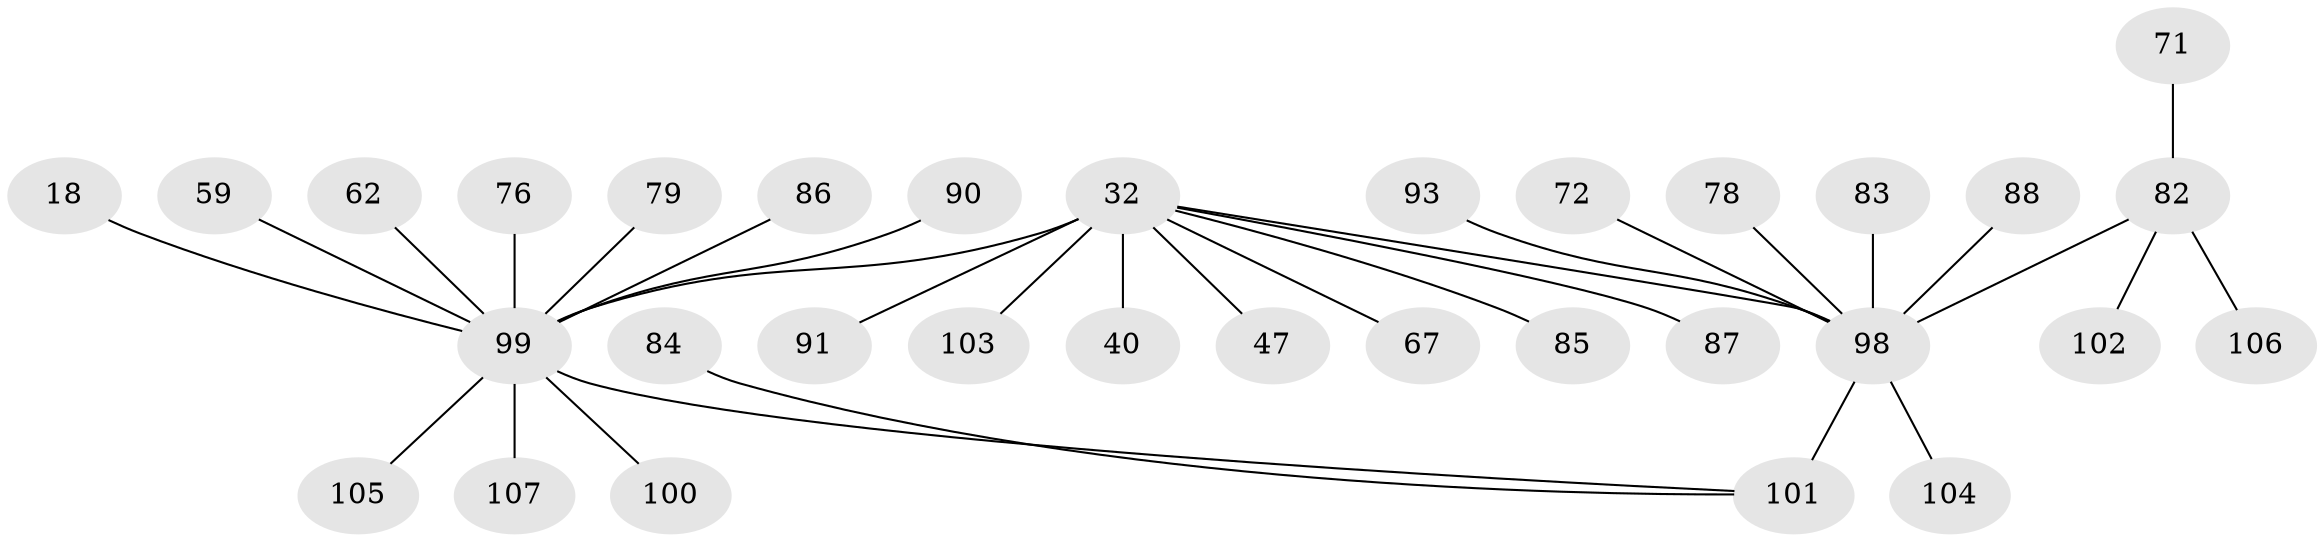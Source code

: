 // original degree distribution, {9: 0.009345794392523364, 3: 0.18691588785046728, 5: 0.028037383177570093, 7: 0.009345794392523364, 6: 0.028037383177570093, 2: 0.3177570093457944, 1: 0.40186915887850466, 4: 0.018691588785046728}
// Generated by graph-tools (version 1.1) at 2025/45/03/04/25 21:45:45]
// undirected, 32 vertices, 32 edges
graph export_dot {
graph [start="1"]
  node [color=gray90,style=filled];
  18;
  32 [super="+2+3"];
  40 [super="+26"];
  47;
  59 [super="+8+12"];
  62;
  67 [super="+20"];
  71;
  72 [super="+56"];
  76;
  78 [super="+74"];
  79;
  82 [super="+30+31"];
  83;
  84;
  85 [super="+73"];
  86;
  87 [super="+53"];
  88 [super="+51+70"];
  90;
  91;
  93;
  98 [super="+58+64+97+17"];
  99 [super="+48+57+77+96+92+15"];
  100;
  101 [super="+60"];
  102;
  103 [super="+23+95"];
  104 [super="+66+81+94"];
  105 [super="+61+63"];
  106 [super="+33"];
  107 [super="+75"];
  18 -- 99;
  32 -- 40 [weight=2];
  32 -- 47;
  32 -- 91;
  32 -- 103;
  32 -- 67;
  32 -- 87;
  32 -- 99 [weight=3];
  32 -- 85;
  32 -- 98 [weight=2];
  59 -- 99;
  62 -- 99;
  71 -- 82;
  72 -- 98;
  76 -- 99;
  78 -- 98;
  79 -- 99;
  82 -- 102;
  82 -- 106;
  82 -- 98 [weight=2];
  83 -- 98;
  84 -- 101;
  86 -- 99;
  88 -- 98;
  90 -- 99;
  93 -- 98;
  98 -- 101 [weight=3];
  98 -- 104;
  99 -- 100;
  99 -- 101;
  99 -- 105;
  99 -- 107;
}
